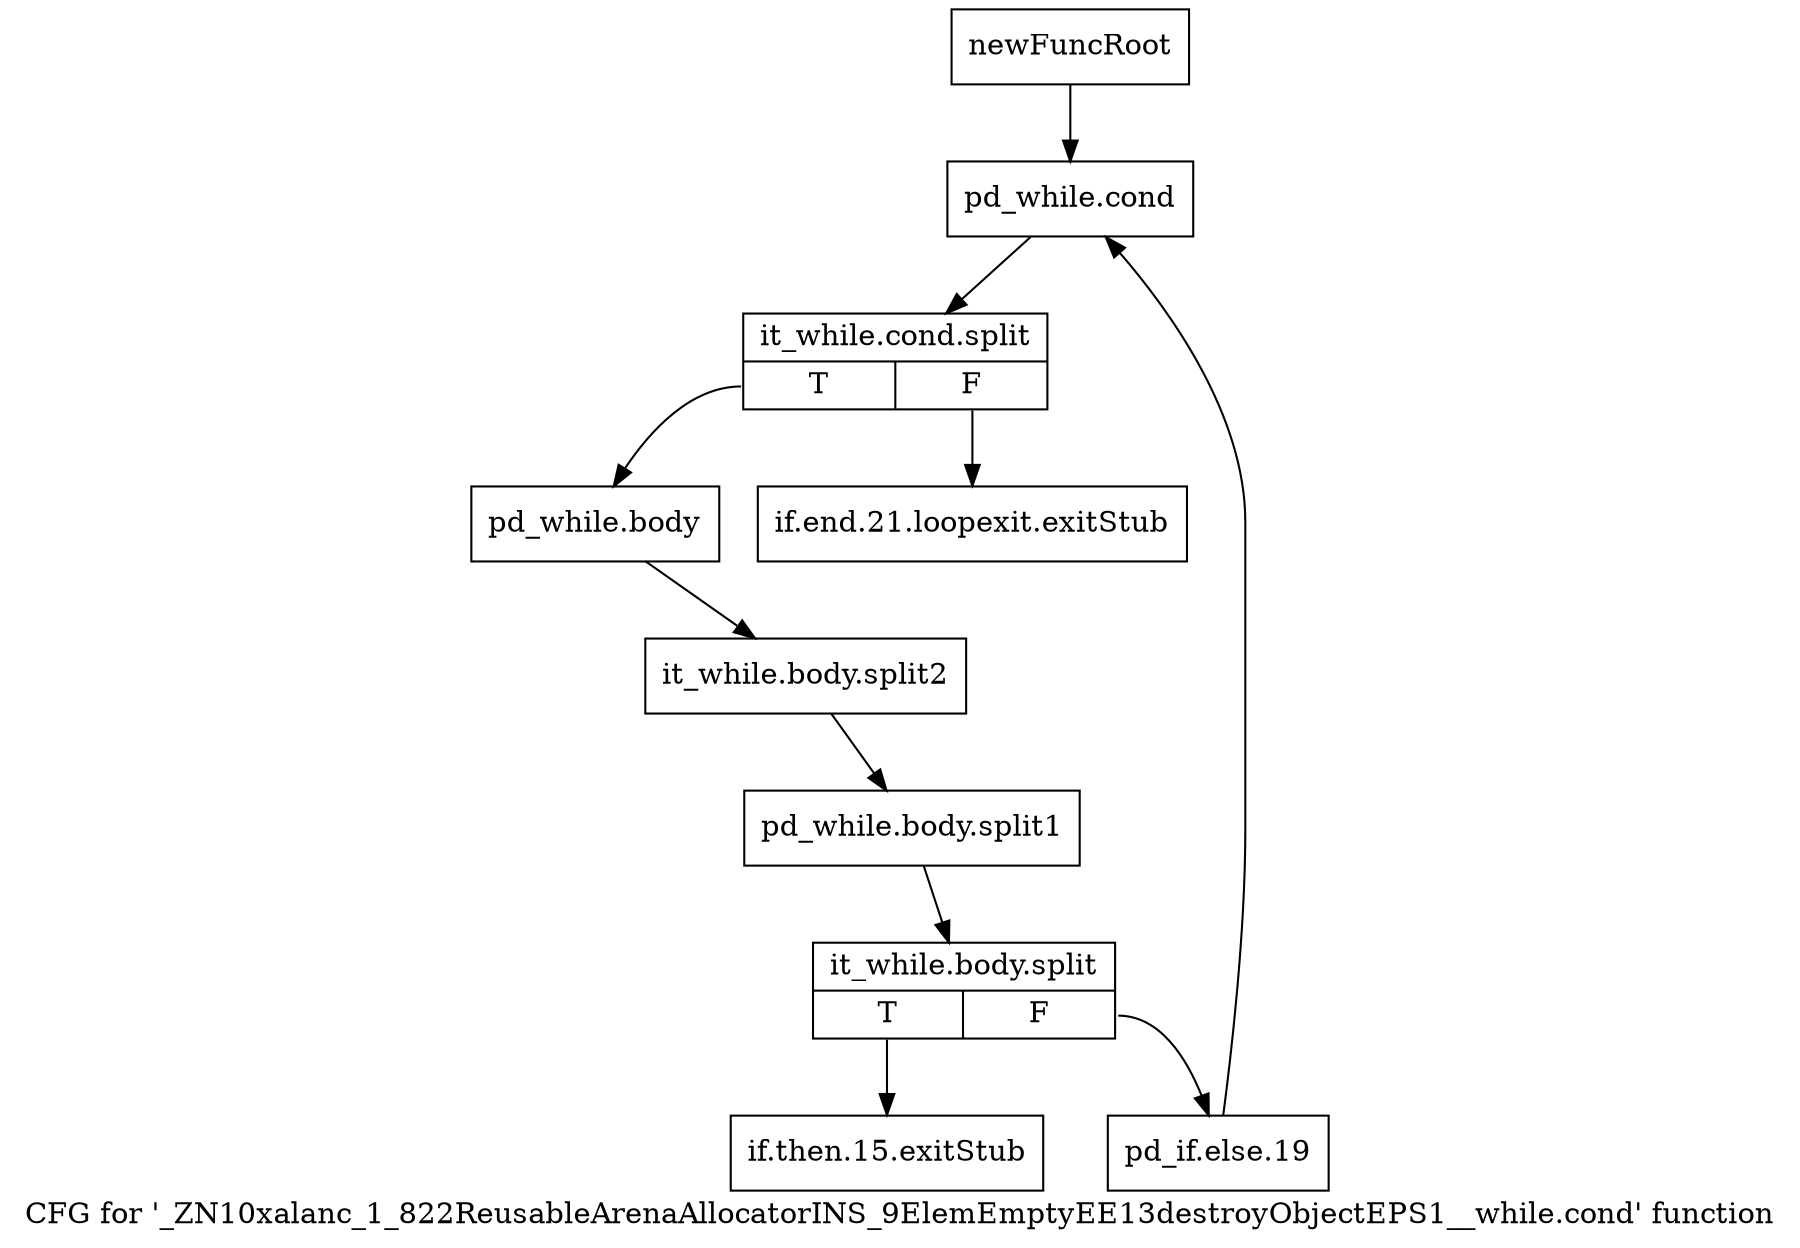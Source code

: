 digraph "CFG for '_ZN10xalanc_1_822ReusableArenaAllocatorINS_9ElemEmptyEE13destroyObjectEPS1__while.cond' function" {
	label="CFG for '_ZN10xalanc_1_822ReusableArenaAllocatorINS_9ElemEmptyEE13destroyObjectEPS1__while.cond' function";

	Node0xa0860c0 [shape=record,label="{newFuncRoot}"];
	Node0xa0860c0 -> Node0xa0861b0;
	Node0xa086110 [shape=record,label="{if.end.21.loopexit.exitStub}"];
	Node0xa086160 [shape=record,label="{if.then.15.exitStub}"];
	Node0xa0861b0 [shape=record,label="{pd_while.cond}"];
	Node0xa0861b0 -> Node0xd161ca0;
	Node0xd161ca0 [shape=record,label="{it_while.cond.split|{<s0>T|<s1>F}}"];
	Node0xd161ca0:s0 -> Node0xa086200;
	Node0xd161ca0:s1 -> Node0xa086110;
	Node0xa086200 [shape=record,label="{pd_while.body}"];
	Node0xa086200 -> Node0xd161b10;
	Node0xd161b10 [shape=record,label="{it_while.body.split2}"];
	Node0xd161b10 -> Node0xd161b60;
	Node0xd161b60 [shape=record,label="{pd_while.body.split1}"];
	Node0xd161b60 -> Node0xd161c50;
	Node0xd161c50 [shape=record,label="{it_while.body.split|{<s0>T|<s1>F}}"];
	Node0xd161c50:s0 -> Node0xa086160;
	Node0xd161c50:s1 -> Node0xa086250;
	Node0xa086250 [shape=record,label="{pd_if.else.19}"];
	Node0xa086250 -> Node0xa0861b0;
}
